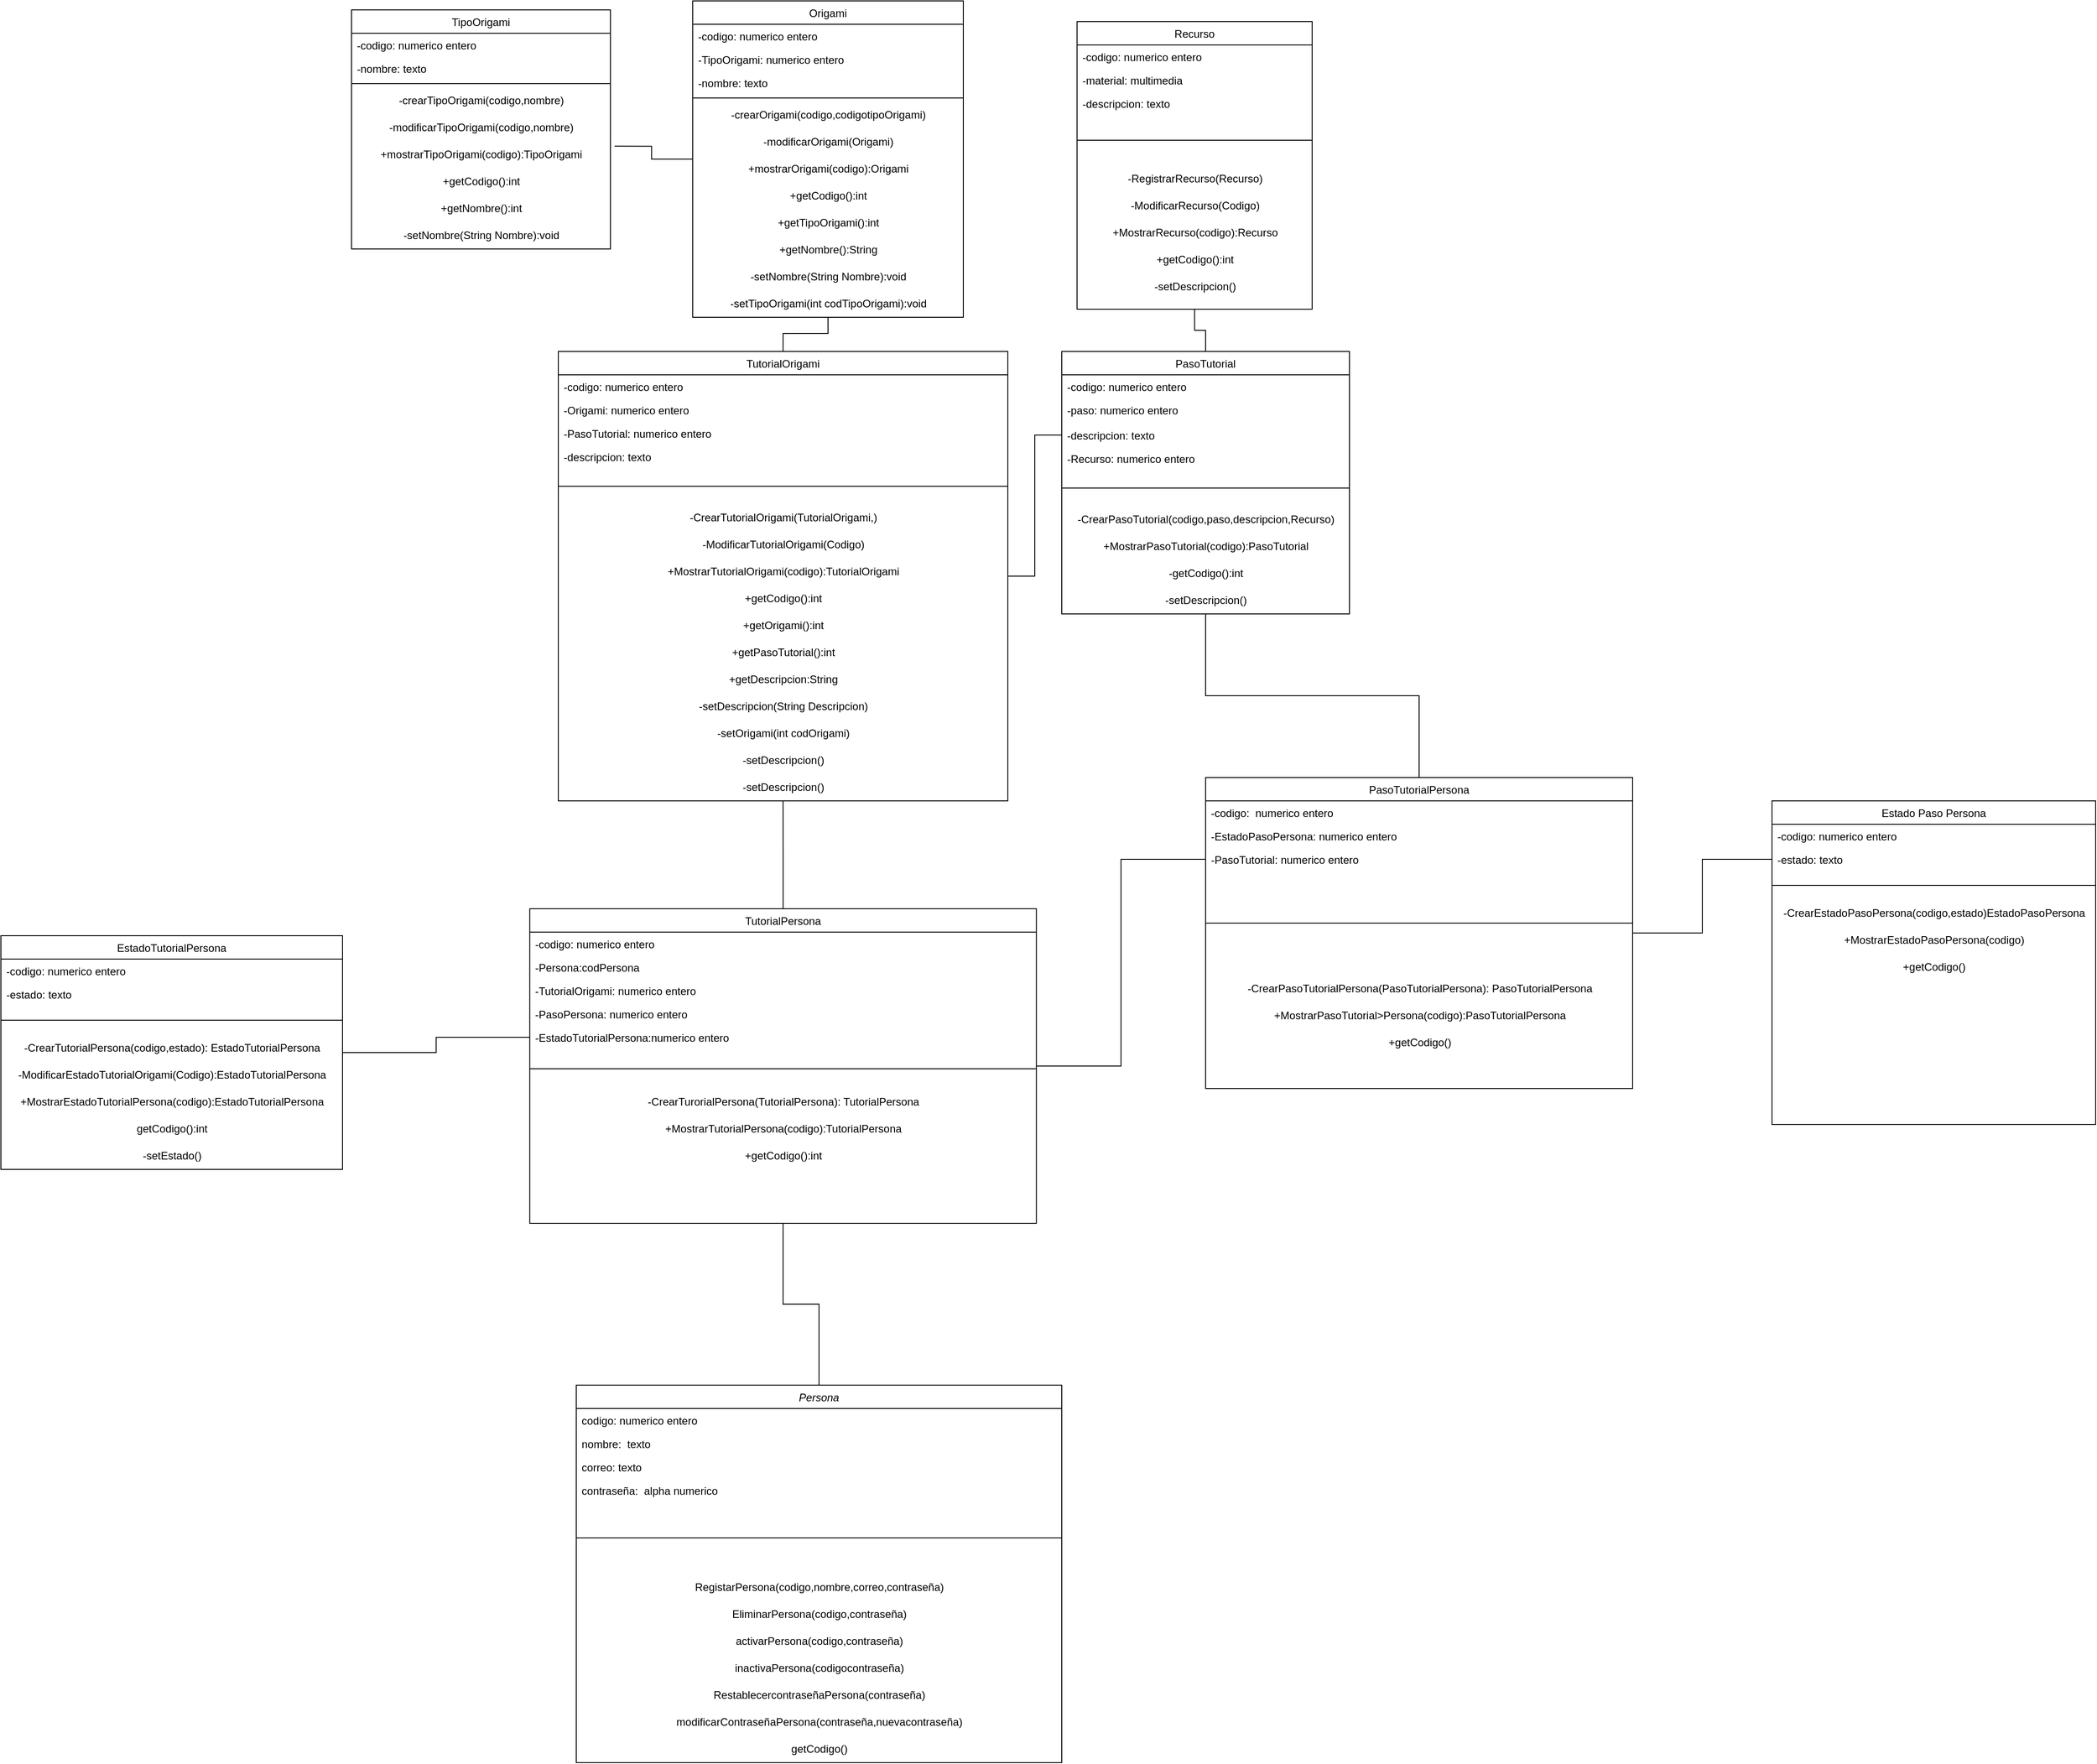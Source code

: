 <mxfile version="20.4.0" type="github">
  <diagram id="C5RBs43oDa-KdzZeNtuy" name="Page-1">
    <mxGraphModel dx="2067" dy="724" grid="1" gridSize="10" guides="1" tooltips="1" connect="1" arrows="1" fold="1" page="1" pageScale="1" pageWidth="827" pageHeight="1169" math="0" shadow="0">
      <root>
        <mxCell id="WIyWlLk6GJQsqaUBKTNV-0" />
        <mxCell id="WIyWlLk6GJQsqaUBKTNV-1" parent="WIyWlLk6GJQsqaUBKTNV-0" />
        <mxCell id="D59ijYObIirlq5wWIzJe-0" style="edgeStyle=orthogonalEdgeStyle;rounded=0;orthogonalLoop=1;jettySize=auto;html=1;entryX=0.5;entryY=1;entryDx=0;entryDy=0;endArrow=none;endFill=0;" parent="WIyWlLk6GJQsqaUBKTNV-1" source="zkfFHV4jXpPFQw0GAbJ--0" target="bdi7g1kAoPdW7_QPwDxV-27" edge="1">
          <mxGeometry relative="1" as="geometry" />
        </mxCell>
        <mxCell id="zkfFHV4jXpPFQw0GAbJ--0" value="Persona" style="swimlane;fontStyle=2;align=center;verticalAlign=top;childLayout=stackLayout;horizontal=1;startSize=26;horizontalStack=0;resizeParent=1;resizeLast=0;collapsible=1;marginBottom=0;rounded=0;shadow=0;strokeWidth=1;" parent="WIyWlLk6GJQsqaUBKTNV-1" vertex="1">
          <mxGeometry x="270" y="1630" width="540" height="420" as="geometry">
            <mxRectangle x="230" y="140" width="160" height="26" as="alternateBounds" />
          </mxGeometry>
        </mxCell>
        <mxCell id="zkfFHV4jXpPFQw0GAbJ--1" value="codigo: numerico entero" style="text;align=left;verticalAlign=top;spacingLeft=4;spacingRight=4;overflow=hidden;rotatable=0;points=[[0,0.5],[1,0.5]];portConstraint=eastwest;" parent="zkfFHV4jXpPFQw0GAbJ--0" vertex="1">
          <mxGeometry y="26" width="540" height="26" as="geometry" />
        </mxCell>
        <mxCell id="zkfFHV4jXpPFQw0GAbJ--2" value="nombre:  texto" style="text;align=left;verticalAlign=top;spacingLeft=4;spacingRight=4;overflow=hidden;rotatable=0;points=[[0,0.5],[1,0.5]];portConstraint=eastwest;rounded=0;shadow=0;html=0;" parent="zkfFHV4jXpPFQw0GAbJ--0" vertex="1">
          <mxGeometry y="52" width="540" height="26" as="geometry" />
        </mxCell>
        <mxCell id="zkfFHV4jXpPFQw0GAbJ--3" value="correo: texto" style="text;align=left;verticalAlign=top;spacingLeft=4;spacingRight=4;overflow=hidden;rotatable=0;points=[[0,0.5],[1,0.5]];portConstraint=eastwest;rounded=0;shadow=0;html=0;" parent="zkfFHV4jXpPFQw0GAbJ--0" vertex="1">
          <mxGeometry y="78" width="540" height="26" as="geometry" />
        </mxCell>
        <mxCell id="bdi7g1kAoPdW7_QPwDxV-0" value="contraseña:  alpha numerico" style="text;align=left;verticalAlign=top;spacingLeft=4;spacingRight=4;overflow=hidden;rotatable=0;points=[[0,0.5],[1,0.5]];portConstraint=eastwest;rounded=0;shadow=0;html=0;" parent="zkfFHV4jXpPFQw0GAbJ--0" vertex="1">
          <mxGeometry y="104" width="540" height="26" as="geometry" />
        </mxCell>
        <mxCell id="zkfFHV4jXpPFQw0GAbJ--4" value="" style="line;html=1;strokeWidth=1;align=left;verticalAlign=middle;spacingTop=-1;spacingLeft=3;spacingRight=3;rotatable=0;labelPosition=right;points=[];portConstraint=eastwest;" parent="zkfFHV4jXpPFQw0GAbJ--0" vertex="1">
          <mxGeometry y="130" width="540" height="80" as="geometry" />
        </mxCell>
        <mxCell id="D59ijYObIirlq5wWIzJe-51" value="RegistarPersona(codigo,nombre,correo,contraseña)" style="text;html=1;align=center;verticalAlign=middle;resizable=0;points=[];autosize=1;strokeColor=none;fillColor=none;" parent="zkfFHV4jXpPFQw0GAbJ--0" vertex="1">
          <mxGeometry y="210" width="540" height="30" as="geometry" />
        </mxCell>
        <mxCell id="D59ijYObIirlq5wWIzJe-80" value="EliminarPersona(codigo,contraseña)" style="text;html=1;align=center;verticalAlign=middle;resizable=0;points=[];autosize=1;strokeColor=none;fillColor=none;" parent="zkfFHV4jXpPFQw0GAbJ--0" vertex="1">
          <mxGeometry y="240" width="540" height="30" as="geometry" />
        </mxCell>
        <mxCell id="D59ijYObIirlq5wWIzJe-77" value="activarPersona(codigo,contraseña)" style="text;html=1;align=center;verticalAlign=middle;resizable=0;points=[];autosize=1;strokeColor=none;fillColor=none;" parent="zkfFHV4jXpPFQw0GAbJ--0" vertex="1">
          <mxGeometry y="270" width="540" height="30" as="geometry" />
        </mxCell>
        <mxCell id="D59ijYObIirlq5wWIzJe-79" value="inactivaPersona(codigocontraseña)" style="text;html=1;align=center;verticalAlign=middle;resizable=0;points=[];autosize=1;strokeColor=none;fillColor=none;" parent="zkfFHV4jXpPFQw0GAbJ--0" vertex="1">
          <mxGeometry y="300" width="540" height="30" as="geometry" />
        </mxCell>
        <mxCell id="D59ijYObIirlq5wWIzJe-81" value="RestablecercontraseñaPersona(contraseña)" style="text;html=1;align=center;verticalAlign=middle;resizable=0;points=[];autosize=1;strokeColor=none;fillColor=none;" parent="zkfFHV4jXpPFQw0GAbJ--0" vertex="1">
          <mxGeometry y="330" width="540" height="30" as="geometry" />
        </mxCell>
        <mxCell id="D59ijYObIirlq5wWIzJe-78" value="modificarContraseñaPersona(contraseña,nuevacontraseña)" style="text;html=1;align=center;verticalAlign=middle;resizable=0;points=[];autosize=1;strokeColor=none;fillColor=none;" parent="zkfFHV4jXpPFQw0GAbJ--0" vertex="1">
          <mxGeometry y="360" width="540" height="30" as="geometry" />
        </mxCell>
        <mxCell id="D59ijYObIirlq5wWIzJe-76" value="getCodigo()" style="text;html=1;align=center;verticalAlign=middle;resizable=0;points=[];autosize=1;strokeColor=none;fillColor=none;" parent="zkfFHV4jXpPFQw0GAbJ--0" vertex="1">
          <mxGeometry y="390" width="540" height="30" as="geometry" />
        </mxCell>
        <mxCell id="D59ijYObIirlq5wWIzJe-10" style="edgeStyle=orthogonalEdgeStyle;rounded=0;orthogonalLoop=1;jettySize=auto;html=1;entryX=1.016;entryY=0.189;entryDx=0;entryDy=0;endArrow=none;endFill=0;entryPerimeter=0;" parent="WIyWlLk6GJQsqaUBKTNV-1" source="zkfFHV4jXpPFQw0GAbJ--17" target="D59ijYObIirlq5wWIzJe-66" edge="1">
          <mxGeometry relative="1" as="geometry" />
        </mxCell>
        <mxCell id="zkfFHV4jXpPFQw0GAbJ--17" value="Origami" style="swimlane;fontStyle=0;align=center;verticalAlign=top;childLayout=stackLayout;horizontal=1;startSize=26;horizontalStack=0;resizeParent=1;resizeLast=0;collapsible=1;marginBottom=0;rounded=0;shadow=0;strokeWidth=1;" parent="WIyWlLk6GJQsqaUBKTNV-1" vertex="1">
          <mxGeometry x="399.5" y="90" width="301" height="352" as="geometry">
            <mxRectangle x="550" y="140" width="160" height="26" as="alternateBounds" />
          </mxGeometry>
        </mxCell>
        <mxCell id="zkfFHV4jXpPFQw0GAbJ--18" value="-codigo: numerico entero" style="text;align=left;verticalAlign=top;spacingLeft=4;spacingRight=4;overflow=hidden;rotatable=0;points=[[0,0.5],[1,0.5]];portConstraint=eastwest;" parent="zkfFHV4jXpPFQw0GAbJ--17" vertex="1">
          <mxGeometry y="26" width="301" height="26" as="geometry" />
        </mxCell>
        <mxCell id="D59ijYObIirlq5wWIzJe-12" value="-TipoOrigami: numerico entero" style="text;align=left;verticalAlign=top;spacingLeft=4;spacingRight=4;overflow=hidden;rotatable=0;points=[[0,0.5],[1,0.5]];portConstraint=eastwest;rounded=0;shadow=0;html=0;" parent="zkfFHV4jXpPFQw0GAbJ--17" vertex="1">
          <mxGeometry y="52" width="301" height="26" as="geometry" />
        </mxCell>
        <mxCell id="zkfFHV4jXpPFQw0GAbJ--19" value="-nombre: texto" style="text;align=left;verticalAlign=top;spacingLeft=4;spacingRight=4;overflow=hidden;rotatable=0;points=[[0,0.5],[1,0.5]];portConstraint=eastwest;rounded=0;shadow=0;html=0;" parent="zkfFHV4jXpPFQw0GAbJ--17" vertex="1">
          <mxGeometry y="78" width="301" height="26" as="geometry" />
        </mxCell>
        <mxCell id="zkfFHV4jXpPFQw0GAbJ--23" value="" style="line;html=1;strokeWidth=1;align=left;verticalAlign=middle;spacingTop=-1;spacingLeft=3;spacingRight=3;rotatable=0;labelPosition=right;points=[];portConstraint=eastwest;" parent="zkfFHV4jXpPFQw0GAbJ--17" vertex="1">
          <mxGeometry y="104" width="301" height="8" as="geometry" />
        </mxCell>
        <mxCell id="D59ijYObIirlq5wWIzJe-43" value="-crearOrigami(codigo,codigotipoOrigami)" style="text;html=1;align=center;verticalAlign=middle;resizable=0;points=[];autosize=1;strokeColor=none;fillColor=none;" parent="zkfFHV4jXpPFQw0GAbJ--17" vertex="1">
          <mxGeometry y="112" width="301" height="30" as="geometry" />
        </mxCell>
        <mxCell id="98TDJcl2JBag1Wm1PR5F-3" value="-modificarOrigami(Origami)" style="text;html=1;align=center;verticalAlign=middle;resizable=0;points=[];autosize=1;strokeColor=none;fillColor=none;" vertex="1" parent="zkfFHV4jXpPFQw0GAbJ--17">
          <mxGeometry y="142" width="301" height="30" as="geometry" />
        </mxCell>
        <mxCell id="D59ijYObIirlq5wWIzJe-64" value="+mostrarOrigami(codigo):Origami" style="text;html=1;align=center;verticalAlign=middle;resizable=0;points=[];autosize=1;strokeColor=none;fillColor=none;" parent="zkfFHV4jXpPFQw0GAbJ--17" vertex="1">
          <mxGeometry y="172" width="301" height="30" as="geometry" />
        </mxCell>
        <mxCell id="D59ijYObIirlq5wWIzJe-31" value="+getCodigo():int" style="text;html=1;align=center;verticalAlign=middle;resizable=0;points=[];autosize=1;strokeColor=none;fillColor=none;" parent="zkfFHV4jXpPFQw0GAbJ--17" vertex="1">
          <mxGeometry y="202" width="301" height="30" as="geometry" />
        </mxCell>
        <mxCell id="98TDJcl2JBag1Wm1PR5F-17" value="+getTipoOrigami():int" style="text;html=1;align=center;verticalAlign=middle;resizable=0;points=[];autosize=1;strokeColor=none;fillColor=none;" vertex="1" parent="zkfFHV4jXpPFQw0GAbJ--17">
          <mxGeometry y="232" width="301" height="30" as="geometry" />
        </mxCell>
        <mxCell id="98TDJcl2JBag1Wm1PR5F-16" value="+getNombre():String" style="text;html=1;align=center;verticalAlign=middle;resizable=0;points=[];autosize=1;strokeColor=none;fillColor=none;" vertex="1" parent="zkfFHV4jXpPFQw0GAbJ--17">
          <mxGeometry y="262" width="301" height="30" as="geometry" />
        </mxCell>
        <mxCell id="98TDJcl2JBag1Wm1PR5F-25" value="-setNombre(String Nombre):void" style="text;html=1;align=center;verticalAlign=middle;resizable=0;points=[];autosize=1;strokeColor=none;fillColor=none;" vertex="1" parent="zkfFHV4jXpPFQw0GAbJ--17">
          <mxGeometry y="292" width="301" height="30" as="geometry" />
        </mxCell>
        <mxCell id="98TDJcl2JBag1Wm1PR5F-18" value="-setTipoOrigami(int codTipoOrigami):void" style="text;html=1;align=center;verticalAlign=middle;resizable=0;points=[];autosize=1;strokeColor=none;fillColor=none;" vertex="1" parent="zkfFHV4jXpPFQw0GAbJ--17">
          <mxGeometry y="322" width="301" height="30" as="geometry" />
        </mxCell>
        <mxCell id="bdi7g1kAoPdW7_QPwDxV-7" value="TipoOrigami" style="swimlane;fontStyle=0;align=center;verticalAlign=top;childLayout=stackLayout;horizontal=1;startSize=26;horizontalStack=0;resizeParent=1;resizeLast=0;collapsible=1;marginBottom=0;rounded=0;shadow=0;strokeWidth=1;" parent="WIyWlLk6GJQsqaUBKTNV-1" vertex="1">
          <mxGeometry x="20" y="100" width="288" height="266" as="geometry">
            <mxRectangle x="550" y="140" width="160" height="26" as="alternateBounds" />
          </mxGeometry>
        </mxCell>
        <mxCell id="bdi7g1kAoPdW7_QPwDxV-8" value="-codigo: numerico entero" style="text;align=left;verticalAlign=top;spacingLeft=4;spacingRight=4;overflow=hidden;rotatable=0;points=[[0,0.5],[1,0.5]];portConstraint=eastwest;" parent="bdi7g1kAoPdW7_QPwDxV-7" vertex="1">
          <mxGeometry y="26" width="288" height="26" as="geometry" />
        </mxCell>
        <mxCell id="bdi7g1kAoPdW7_QPwDxV-9" value="-nombre: texto" style="text;align=left;verticalAlign=top;spacingLeft=4;spacingRight=4;overflow=hidden;rotatable=0;points=[[0,0.5],[1,0.5]];portConstraint=eastwest;rounded=0;shadow=0;html=0;" parent="bdi7g1kAoPdW7_QPwDxV-7" vertex="1">
          <mxGeometry y="52" width="288" height="26" as="geometry" />
        </mxCell>
        <mxCell id="bdi7g1kAoPdW7_QPwDxV-11" value="" style="line;html=1;strokeWidth=1;align=left;verticalAlign=middle;spacingTop=-1;spacingLeft=3;spacingRight=3;rotatable=0;labelPosition=right;points=[];portConstraint=eastwest;" parent="bdi7g1kAoPdW7_QPwDxV-7" vertex="1">
          <mxGeometry y="78" width="288" height="8" as="geometry" />
        </mxCell>
        <mxCell id="D59ijYObIirlq5wWIzJe-42" value="-crearTipoOrigami(codigo,nombre)" style="text;html=1;align=center;verticalAlign=middle;resizable=0;points=[];autosize=1;strokeColor=none;fillColor=none;" parent="bdi7g1kAoPdW7_QPwDxV-7" vertex="1">
          <mxGeometry y="86" width="288" height="30" as="geometry" />
        </mxCell>
        <mxCell id="98TDJcl2JBag1Wm1PR5F-2" value="-modificarTipoOrigami(codigo,nombre)" style="text;html=1;align=center;verticalAlign=middle;resizable=0;points=[];autosize=1;strokeColor=none;fillColor=none;" vertex="1" parent="bdi7g1kAoPdW7_QPwDxV-7">
          <mxGeometry y="116" width="288" height="30" as="geometry" />
        </mxCell>
        <mxCell id="D59ijYObIirlq5wWIzJe-66" value="+mostrarTipoOrigami(codigo):TipoOrigami" style="text;html=1;align=center;verticalAlign=middle;resizable=0;points=[];autosize=1;strokeColor=none;fillColor=none;" parent="bdi7g1kAoPdW7_QPwDxV-7" vertex="1">
          <mxGeometry y="146" width="288" height="30" as="geometry" />
        </mxCell>
        <mxCell id="D59ijYObIirlq5wWIzJe-38" value="+getCodigo():int" style="text;html=1;align=center;verticalAlign=middle;resizable=0;points=[];autosize=1;strokeColor=none;fillColor=none;" parent="bdi7g1kAoPdW7_QPwDxV-7" vertex="1">
          <mxGeometry y="176" width="288" height="30" as="geometry" />
        </mxCell>
        <mxCell id="98TDJcl2JBag1Wm1PR5F-15" value="+getNombre():int" style="text;html=1;align=center;verticalAlign=middle;resizable=0;points=[];autosize=1;strokeColor=none;fillColor=none;" vertex="1" parent="bdi7g1kAoPdW7_QPwDxV-7">
          <mxGeometry y="206" width="288" height="30" as="geometry" />
        </mxCell>
        <mxCell id="98TDJcl2JBag1Wm1PR5F-1" value="-setNombre(String Nombre):void" style="text;html=1;align=center;verticalAlign=middle;resizable=0;points=[];autosize=1;strokeColor=none;fillColor=none;" vertex="1" parent="bdi7g1kAoPdW7_QPwDxV-7">
          <mxGeometry y="236" width="288" height="30" as="geometry" />
        </mxCell>
        <mxCell id="D59ijYObIirlq5wWIzJe-8" style="edgeStyle=orthogonalEdgeStyle;rounded=0;orthogonalLoop=1;jettySize=auto;html=1;endArrow=none;endFill=0;exitX=0;exitY=0.5;exitDx=0;exitDy=0;entryX=1;entryY=0.5;entryDx=0;entryDy=0;" parent="WIyWlLk6GJQsqaUBKTNV-1" source="bdi7g1kAoPdW7_QPwDxV-33" target="bdi7g1kAoPdW7_QPwDxV-47" edge="1">
          <mxGeometry relative="1" as="geometry">
            <mxPoint x="230.0" y="1010" as="targetPoint" />
          </mxGeometry>
        </mxCell>
        <mxCell id="D59ijYObIirlq5wWIzJe-9" style="edgeStyle=orthogonalEdgeStyle;rounded=0;orthogonalLoop=1;jettySize=auto;html=1;entryX=0;entryY=0.5;entryDx=0;entryDy=0;endArrow=none;endFill=0;" parent="WIyWlLk6GJQsqaUBKTNV-1" source="bdi7g1kAoPdW7_QPwDxV-12" target="bdi7g1kAoPdW7_QPwDxV-55" edge="1">
          <mxGeometry relative="1" as="geometry" />
        </mxCell>
        <mxCell id="D59ijYObIirlq5wWIzJe-11" style="edgeStyle=orthogonalEdgeStyle;rounded=0;orthogonalLoop=1;jettySize=auto;html=1;entryX=0.5;entryY=1;entryDx=0;entryDy=0;endArrow=none;endFill=0;" parent="WIyWlLk6GJQsqaUBKTNV-1" source="bdi7g1kAoPdW7_QPwDxV-12" target="bdi7g1kAoPdW7_QPwDxV-21" edge="1">
          <mxGeometry relative="1" as="geometry" />
        </mxCell>
        <mxCell id="bdi7g1kAoPdW7_QPwDxV-12" value="PasoTutorialPersona" style="swimlane;fontStyle=0;align=center;verticalAlign=top;childLayout=stackLayout;horizontal=1;startSize=26;horizontalStack=0;resizeParent=1;resizeLast=0;collapsible=1;marginBottom=0;rounded=0;shadow=0;strokeWidth=1;" parent="WIyWlLk6GJQsqaUBKTNV-1" vertex="1">
          <mxGeometry x="970" y="954" width="475" height="346" as="geometry">
            <mxRectangle x="550" y="140" width="160" height="26" as="alternateBounds" />
          </mxGeometry>
        </mxCell>
        <mxCell id="bdi7g1kAoPdW7_QPwDxV-13" value="-codigo:  numerico entero" style="text;align=left;verticalAlign=top;spacingLeft=4;spacingRight=4;overflow=hidden;rotatable=0;points=[[0,0.5],[1,0.5]];portConstraint=eastwest;" parent="bdi7g1kAoPdW7_QPwDxV-12" vertex="1">
          <mxGeometry y="26" width="475" height="26" as="geometry" />
        </mxCell>
        <mxCell id="D59ijYObIirlq5wWIzJe-13" value="-EstadoPasoPersona: numerico entero" style="text;align=left;verticalAlign=top;spacingLeft=4;spacingRight=4;overflow=hidden;rotatable=0;points=[[0,0.5],[1,0.5]];portConstraint=eastwest;rounded=0;shadow=0;html=0;" parent="bdi7g1kAoPdW7_QPwDxV-12" vertex="1">
          <mxGeometry y="52" width="475" height="26" as="geometry" />
        </mxCell>
        <mxCell id="bdi7g1kAoPdW7_QPwDxV-14" value="-PasoTutorial: numerico entero" style="text;align=left;verticalAlign=top;spacingLeft=4;spacingRight=4;overflow=hidden;rotatable=0;points=[[0,0.5],[1,0.5]];portConstraint=eastwest;rounded=0;shadow=0;html=0;" parent="bdi7g1kAoPdW7_QPwDxV-12" vertex="1">
          <mxGeometry y="78" width="475" height="26" as="geometry" />
        </mxCell>
        <mxCell id="bdi7g1kAoPdW7_QPwDxV-15" value="" style="line;html=1;strokeWidth=1;align=left;verticalAlign=middle;spacingTop=-1;spacingLeft=3;spacingRight=3;rotatable=0;labelPosition=right;points=[];portConstraint=eastwest;" parent="bdi7g1kAoPdW7_QPwDxV-12" vertex="1">
          <mxGeometry y="104" width="475" height="116" as="geometry" />
        </mxCell>
        <mxCell id="D59ijYObIirlq5wWIzJe-46" value="-CrearPasoTutorialPersona(PasoTutorialPersona): PasoTutorialPersona" style="text;html=1;align=center;verticalAlign=middle;resizable=0;points=[];autosize=1;strokeColor=none;fillColor=none;" parent="bdi7g1kAoPdW7_QPwDxV-12" vertex="1">
          <mxGeometry y="220" width="475" height="30" as="geometry" />
        </mxCell>
        <mxCell id="D59ijYObIirlq5wWIzJe-74" value="+MostrarPasoTutorial&amp;gt;Persona(codigo):PasoTutorialPersona" style="text;html=1;align=center;verticalAlign=middle;resizable=0;points=[];autosize=1;strokeColor=none;fillColor=none;" parent="bdi7g1kAoPdW7_QPwDxV-12" vertex="1">
          <mxGeometry y="250" width="475" height="30" as="geometry" />
        </mxCell>
        <mxCell id="D59ijYObIirlq5wWIzJe-35" value="+getCodigo()" style="text;html=1;align=center;verticalAlign=middle;resizable=0;points=[];autosize=1;strokeColor=none;fillColor=none;" parent="bdi7g1kAoPdW7_QPwDxV-12" vertex="1">
          <mxGeometry y="280" width="475" height="30" as="geometry" />
        </mxCell>
        <mxCell id="bdi7g1kAoPdW7_QPwDxV-16" value="Recurso" style="swimlane;fontStyle=0;align=center;verticalAlign=top;childLayout=stackLayout;horizontal=1;startSize=26;horizontalStack=0;resizeParent=1;resizeLast=0;collapsible=1;marginBottom=0;rounded=0;shadow=0;strokeWidth=1;" parent="WIyWlLk6GJQsqaUBKTNV-1" vertex="1">
          <mxGeometry x="827" y="113" width="261.5" height="320" as="geometry">
            <mxRectangle x="550" y="140" width="160" height="26" as="alternateBounds" />
          </mxGeometry>
        </mxCell>
        <mxCell id="bdi7g1kAoPdW7_QPwDxV-17" value="-codigo: numerico entero" style="text;align=left;verticalAlign=top;spacingLeft=4;spacingRight=4;overflow=hidden;rotatable=0;points=[[0,0.5],[1,0.5]];portConstraint=eastwest;" parent="bdi7g1kAoPdW7_QPwDxV-16" vertex="1">
          <mxGeometry y="26" width="261.5" height="26" as="geometry" />
        </mxCell>
        <mxCell id="bdi7g1kAoPdW7_QPwDxV-18" value="-material: multimedia" style="text;align=left;verticalAlign=top;spacingLeft=4;spacingRight=4;overflow=hidden;rotatable=0;points=[[0,0.5],[1,0.5]];portConstraint=eastwest;rounded=0;shadow=0;html=0;" parent="bdi7g1kAoPdW7_QPwDxV-16" vertex="1">
          <mxGeometry y="52" width="261.5" height="26" as="geometry" />
        </mxCell>
        <mxCell id="bdi7g1kAoPdW7_QPwDxV-20" value="-descripcion: texto" style="text;align=left;verticalAlign=top;spacingLeft=4;spacingRight=4;overflow=hidden;rotatable=0;points=[[0,0.5],[1,0.5]];portConstraint=eastwest;rounded=0;shadow=0;html=0;" parent="bdi7g1kAoPdW7_QPwDxV-16" vertex="1">
          <mxGeometry y="78" width="261.5" height="26" as="geometry" />
        </mxCell>
        <mxCell id="bdi7g1kAoPdW7_QPwDxV-19" value="" style="line;html=1;strokeWidth=1;align=left;verticalAlign=middle;spacingTop=-1;spacingLeft=3;spacingRight=3;rotatable=0;labelPosition=right;points=[];portConstraint=eastwest;" parent="bdi7g1kAoPdW7_QPwDxV-16" vertex="1">
          <mxGeometry y="104" width="261.5" height="56" as="geometry" />
        </mxCell>
        <mxCell id="D59ijYObIirlq5wWIzJe-44" value="-RegistrarRecurso(Recurso)" style="text;html=1;align=center;verticalAlign=middle;resizable=0;points=[];autosize=1;strokeColor=none;fillColor=none;" parent="bdi7g1kAoPdW7_QPwDxV-16" vertex="1">
          <mxGeometry y="160" width="261.5" height="30" as="geometry" />
        </mxCell>
        <mxCell id="98TDJcl2JBag1Wm1PR5F-10" value="-ModificarRecurso(Codigo)" style="text;html=1;align=center;verticalAlign=middle;resizable=0;points=[];autosize=1;strokeColor=none;fillColor=none;" vertex="1" parent="bdi7g1kAoPdW7_QPwDxV-16">
          <mxGeometry y="190" width="261.5" height="30" as="geometry" />
        </mxCell>
        <mxCell id="D59ijYObIirlq5wWIzJe-68" value="+MostrarRecurso(codigo):Recurso" style="text;html=1;align=center;verticalAlign=middle;resizable=0;points=[];autosize=1;strokeColor=none;fillColor=none;" parent="bdi7g1kAoPdW7_QPwDxV-16" vertex="1">
          <mxGeometry y="220" width="261.5" height="30" as="geometry" />
        </mxCell>
        <mxCell id="D59ijYObIirlq5wWIzJe-32" value="+getCodigo():int" style="text;html=1;align=center;verticalAlign=middle;resizable=0;points=[];autosize=1;strokeColor=none;fillColor=none;" parent="bdi7g1kAoPdW7_QPwDxV-16" vertex="1">
          <mxGeometry y="250" width="261.5" height="30" as="geometry" />
        </mxCell>
        <mxCell id="98TDJcl2JBag1Wm1PR5F-11" value="-setDescripcion()" style="text;html=1;align=center;verticalAlign=middle;resizable=0;points=[];autosize=1;strokeColor=none;fillColor=none;" vertex="1" parent="bdi7g1kAoPdW7_QPwDxV-16">
          <mxGeometry y="280" width="261.5" height="30" as="geometry" />
        </mxCell>
        <mxCell id="D59ijYObIirlq5wWIzJe-69" value="" style="edgeStyle=orthogonalEdgeStyle;rounded=0;orthogonalLoop=1;jettySize=auto;html=1;endArrow=none;endFill=0;entryX=0.5;entryY=1;entryDx=0;entryDy=0;" parent="WIyWlLk6GJQsqaUBKTNV-1" source="bdi7g1kAoPdW7_QPwDxV-21" target="bdi7g1kAoPdW7_QPwDxV-16" edge="1">
          <mxGeometry relative="1" as="geometry">
            <mxPoint x="970" y="400" as="targetPoint" />
          </mxGeometry>
        </mxCell>
        <mxCell id="bdi7g1kAoPdW7_QPwDxV-21" value="PasoTutorial" style="swimlane;fontStyle=0;align=center;verticalAlign=top;childLayout=stackLayout;horizontal=1;startSize=26;horizontalStack=0;resizeParent=1;resizeLast=0;collapsible=1;marginBottom=0;rounded=0;shadow=0;strokeWidth=1;" parent="WIyWlLk6GJQsqaUBKTNV-1" vertex="1">
          <mxGeometry x="810" y="480" width="320" height="292" as="geometry">
            <mxRectangle x="550" y="140" width="160" height="26" as="alternateBounds" />
          </mxGeometry>
        </mxCell>
        <mxCell id="bdi7g1kAoPdW7_QPwDxV-22" value="-codigo: numerico entero" style="text;align=left;verticalAlign=top;spacingLeft=4;spacingRight=4;overflow=hidden;rotatable=0;points=[[0,0.5],[1,0.5]];portConstraint=eastwest;" parent="bdi7g1kAoPdW7_QPwDxV-21" vertex="1">
          <mxGeometry y="26" width="320" height="26" as="geometry" />
        </mxCell>
        <mxCell id="bdi7g1kAoPdW7_QPwDxV-23" value="-paso: numerico entero" style="text;align=left;verticalAlign=top;spacingLeft=4;spacingRight=4;overflow=hidden;rotatable=0;points=[[0,0.5],[1,0.5]];portConstraint=eastwest;rounded=0;shadow=0;html=0;" parent="bdi7g1kAoPdW7_QPwDxV-21" vertex="1">
          <mxGeometry y="52" width="320" height="28" as="geometry" />
        </mxCell>
        <mxCell id="bdi7g1kAoPdW7_QPwDxV-24" value="-descripcion: texto" style="text;align=left;verticalAlign=top;spacingLeft=4;spacingRight=4;overflow=hidden;rotatable=0;points=[[0,0.5],[1,0.5]];portConstraint=eastwest;rounded=0;shadow=0;html=0;" parent="bdi7g1kAoPdW7_QPwDxV-21" vertex="1">
          <mxGeometry y="80" width="320" height="26" as="geometry" />
        </mxCell>
        <mxCell id="bdi7g1kAoPdW7_QPwDxV-26" value="-Recurso: numerico entero" style="text;align=left;verticalAlign=top;spacingLeft=4;spacingRight=4;overflow=hidden;rotatable=0;points=[[0,0.5],[1,0.5]];portConstraint=eastwest;rounded=0;shadow=0;html=0;" parent="bdi7g1kAoPdW7_QPwDxV-21" vertex="1">
          <mxGeometry y="106" width="320" height="26" as="geometry" />
        </mxCell>
        <mxCell id="bdi7g1kAoPdW7_QPwDxV-25" value="" style="line;html=1;strokeWidth=1;align=left;verticalAlign=middle;spacingTop=-1;spacingLeft=3;spacingRight=3;rotatable=0;labelPosition=right;points=[];portConstraint=eastwest;" parent="bdi7g1kAoPdW7_QPwDxV-21" vertex="1">
          <mxGeometry y="132" width="320" height="40" as="geometry" />
        </mxCell>
        <mxCell id="D59ijYObIirlq5wWIzJe-50" value="-CrearPasoTutorial(codigo,paso,descripcion,Recurso)" style="text;html=1;align=center;verticalAlign=middle;resizable=0;points=[];autosize=1;strokeColor=none;fillColor=none;" parent="bdi7g1kAoPdW7_QPwDxV-21" vertex="1">
          <mxGeometry y="172" width="320" height="30" as="geometry" />
        </mxCell>
        <mxCell id="D59ijYObIirlq5wWIzJe-70" value="+MostrarPasoTutorial(codigo):PasoTutorial" style="text;html=1;align=center;verticalAlign=middle;resizable=0;points=[];autosize=1;strokeColor=none;fillColor=none;" parent="bdi7g1kAoPdW7_QPwDxV-21" vertex="1">
          <mxGeometry y="202" width="320" height="30" as="geometry" />
        </mxCell>
        <mxCell id="D59ijYObIirlq5wWIzJe-27" value="-getCodigo():int" style="text;html=1;align=center;verticalAlign=middle;resizable=0;points=[];autosize=1;strokeColor=none;fillColor=none;" parent="bdi7g1kAoPdW7_QPwDxV-21" vertex="1">
          <mxGeometry y="232" width="320" height="30" as="geometry" />
        </mxCell>
        <mxCell id="98TDJcl2JBag1Wm1PR5F-9" value="-setDescripcion()" style="text;html=1;align=center;verticalAlign=middle;resizable=0;points=[];autosize=1;strokeColor=none;fillColor=none;" vertex="1" parent="bdi7g1kAoPdW7_QPwDxV-21">
          <mxGeometry y="262" width="320" height="30" as="geometry" />
        </mxCell>
        <mxCell id="D59ijYObIirlq5wWIzJe-2" style="edgeStyle=orthogonalEdgeStyle;rounded=0;orthogonalLoop=1;jettySize=auto;html=1;endArrow=none;endFill=0;entryX=0.5;entryY=1;entryDx=0;entryDy=0;" parent="WIyWlLk6GJQsqaUBKTNV-1" source="bdi7g1kAoPdW7_QPwDxV-27" target="bdi7g1kAoPdW7_QPwDxV-41" edge="1">
          <mxGeometry relative="1" as="geometry">
            <mxPoint x="450" y="860" as="targetPoint" />
          </mxGeometry>
        </mxCell>
        <mxCell id="D59ijYObIirlq5wWIzJe-7" style="edgeStyle=orthogonalEdgeStyle;rounded=0;orthogonalLoop=1;jettySize=auto;html=1;entryX=0;entryY=0.5;entryDx=0;entryDy=0;endArrow=none;endFill=0;exitX=1;exitY=0.5;exitDx=0;exitDy=0;" parent="WIyWlLk6GJQsqaUBKTNV-1" source="bdi7g1kAoPdW7_QPwDxV-27" target="bdi7g1kAoPdW7_QPwDxV-14" edge="1">
          <mxGeometry relative="1" as="geometry" />
        </mxCell>
        <mxCell id="bdi7g1kAoPdW7_QPwDxV-27" value="TutorialPersona" style="swimlane;fontStyle=0;align=center;verticalAlign=top;childLayout=stackLayout;horizontal=1;startSize=26;horizontalStack=0;resizeParent=1;resizeLast=0;collapsible=1;marginBottom=0;rounded=0;shadow=0;strokeWidth=1;" parent="WIyWlLk6GJQsqaUBKTNV-1" vertex="1">
          <mxGeometry x="218.25" y="1100" width="563.5" height="350" as="geometry">
            <mxRectangle x="470" y="742" width="160" height="26" as="alternateBounds" />
          </mxGeometry>
        </mxCell>
        <mxCell id="bdi7g1kAoPdW7_QPwDxV-28" value="-codigo: numerico entero" style="text;align=left;verticalAlign=top;spacingLeft=4;spacingRight=4;overflow=hidden;rotatable=0;points=[[0,0.5],[1,0.5]];portConstraint=eastwest;" parent="bdi7g1kAoPdW7_QPwDxV-27" vertex="1">
          <mxGeometry y="26" width="563.5" height="26" as="geometry" />
        </mxCell>
        <mxCell id="bdi7g1kAoPdW7_QPwDxV-29" value="-Persona:codPersona" style="text;align=left;verticalAlign=top;spacingLeft=4;spacingRight=4;overflow=hidden;rotatable=0;points=[[0,0.5],[1,0.5]];portConstraint=eastwest;rounded=0;shadow=0;html=0;" parent="bdi7g1kAoPdW7_QPwDxV-27" vertex="1">
          <mxGeometry y="52" width="563.5" height="26" as="geometry" />
        </mxCell>
        <mxCell id="bdi7g1kAoPdW7_QPwDxV-30" value="-TutorialOrigami: numerico entero" style="text;align=left;verticalAlign=top;spacingLeft=4;spacingRight=4;overflow=hidden;rotatable=0;points=[[0,0.5],[1,0.5]];portConstraint=eastwest;rounded=0;shadow=0;html=0;" parent="bdi7g1kAoPdW7_QPwDxV-27" vertex="1">
          <mxGeometry y="78" width="563.5" height="26" as="geometry" />
        </mxCell>
        <mxCell id="bdi7g1kAoPdW7_QPwDxV-31" value="-PasoPersona: numerico entero" style="text;align=left;verticalAlign=top;spacingLeft=4;spacingRight=4;overflow=hidden;rotatable=0;points=[[0,0.5],[1,0.5]];portConstraint=eastwest;rounded=0;shadow=0;html=0;" parent="bdi7g1kAoPdW7_QPwDxV-27" vertex="1">
          <mxGeometry y="104" width="563.5" height="26" as="geometry" />
        </mxCell>
        <mxCell id="bdi7g1kAoPdW7_QPwDxV-33" value="-EstadoTutorialPersona:numerico entero" style="text;align=left;verticalAlign=top;spacingLeft=4;spacingRight=4;overflow=hidden;rotatable=0;points=[[0,0.5],[1,0.5]];portConstraint=eastwest;rounded=0;shadow=0;html=0;" parent="bdi7g1kAoPdW7_QPwDxV-27" vertex="1">
          <mxGeometry y="130" width="563.5" height="26" as="geometry" />
        </mxCell>
        <mxCell id="bdi7g1kAoPdW7_QPwDxV-32" value="" style="line;html=1;strokeWidth=1;align=left;verticalAlign=middle;spacingTop=-1;spacingLeft=3;spacingRight=3;rotatable=0;labelPosition=right;points=[];portConstraint=eastwest;" parent="bdi7g1kAoPdW7_QPwDxV-27" vertex="1">
          <mxGeometry y="156" width="563.5" height="44" as="geometry" />
        </mxCell>
        <mxCell id="D59ijYObIirlq5wWIzJe-19" value="-CrearTurorialPersona(TutorialPersona): TutorialPersona" style="text;html=1;align=center;verticalAlign=middle;resizable=0;points=[];autosize=1;strokeColor=none;fillColor=none;" parent="bdi7g1kAoPdW7_QPwDxV-27" vertex="1">
          <mxGeometry y="200" width="563.5" height="30" as="geometry" />
        </mxCell>
        <mxCell id="D59ijYObIirlq5wWIzJe-73" value="+MostrarTutorialPersona(codigo):TutorialPersona" style="text;html=1;align=center;verticalAlign=middle;resizable=0;points=[];autosize=1;strokeColor=none;fillColor=none;" parent="bdi7g1kAoPdW7_QPwDxV-27" vertex="1">
          <mxGeometry y="230" width="563.5" height="30" as="geometry" />
        </mxCell>
        <mxCell id="D59ijYObIirlq5wWIzJe-30" value="+getCodigo():int" style="text;html=1;align=center;verticalAlign=middle;resizable=0;points=[];autosize=1;strokeColor=none;fillColor=none;" parent="bdi7g1kAoPdW7_QPwDxV-27" vertex="1">
          <mxGeometry y="260" width="563.5" height="30" as="geometry" />
        </mxCell>
        <mxCell id="D59ijYObIirlq5wWIzJe-3" style="edgeStyle=orthogonalEdgeStyle;rounded=0;orthogonalLoop=1;jettySize=auto;html=1;entryX=0.5;entryY=1;entryDx=0;entryDy=0;endArrow=none;endFill=0;" parent="WIyWlLk6GJQsqaUBKTNV-1" source="bdi7g1kAoPdW7_QPwDxV-41" target="zkfFHV4jXpPFQw0GAbJ--17" edge="1">
          <mxGeometry relative="1" as="geometry" />
        </mxCell>
        <mxCell id="D59ijYObIirlq5wWIzJe-5" style="edgeStyle=orthogonalEdgeStyle;rounded=0;orthogonalLoop=1;jettySize=auto;html=1;entryX=0;entryY=0.5;entryDx=0;entryDy=0;endArrow=none;endFill=0;" parent="WIyWlLk6GJQsqaUBKTNV-1" source="bdi7g1kAoPdW7_QPwDxV-41" target="bdi7g1kAoPdW7_QPwDxV-24" edge="1">
          <mxGeometry relative="1" as="geometry" />
        </mxCell>
        <mxCell id="bdi7g1kAoPdW7_QPwDxV-41" value="TutorialOrigami" style="swimlane;fontStyle=0;align=center;verticalAlign=top;childLayout=stackLayout;horizontal=1;startSize=26;horizontalStack=0;resizeParent=1;resizeLast=0;collapsible=1;marginBottom=0;rounded=0;shadow=0;strokeWidth=1;" parent="WIyWlLk6GJQsqaUBKTNV-1" vertex="1">
          <mxGeometry x="250" y="480" width="500" height="500" as="geometry">
            <mxRectangle x="550" y="140" width="160" height="26" as="alternateBounds" />
          </mxGeometry>
        </mxCell>
        <mxCell id="bdi7g1kAoPdW7_QPwDxV-42" value="-codigo: numerico entero" style="text;align=left;verticalAlign=top;spacingLeft=4;spacingRight=4;overflow=hidden;rotatable=0;points=[[0,0.5],[1,0.5]];portConstraint=eastwest;" parent="bdi7g1kAoPdW7_QPwDxV-41" vertex="1">
          <mxGeometry y="26" width="500" height="26" as="geometry" />
        </mxCell>
        <mxCell id="bdi7g1kAoPdW7_QPwDxV-43" value="-Origami: numerico entero" style="text;align=left;verticalAlign=top;spacingLeft=4;spacingRight=4;overflow=hidden;rotatable=0;points=[[0,0.5],[1,0.5]];portConstraint=eastwest;rounded=0;shadow=0;html=0;" parent="bdi7g1kAoPdW7_QPwDxV-41" vertex="1">
          <mxGeometry y="52" width="500" height="26" as="geometry" />
        </mxCell>
        <mxCell id="bdi7g1kAoPdW7_QPwDxV-44" value="-PasoTutorial: numerico entero" style="text;align=left;verticalAlign=top;spacingLeft=4;spacingRight=4;overflow=hidden;rotatable=0;points=[[0,0.5],[1,0.5]];portConstraint=eastwest;rounded=0;shadow=0;html=0;" parent="bdi7g1kAoPdW7_QPwDxV-41" vertex="1">
          <mxGeometry y="78" width="500" height="26" as="geometry" />
        </mxCell>
        <mxCell id="bdi7g1kAoPdW7_QPwDxV-45" value="-descripcion: texto" style="text;align=left;verticalAlign=top;spacingLeft=4;spacingRight=4;overflow=hidden;rotatable=0;points=[[0,0.5],[1,0.5]];portConstraint=eastwest;rounded=0;shadow=0;html=0;" parent="bdi7g1kAoPdW7_QPwDxV-41" vertex="1">
          <mxGeometry y="104" width="500" height="26" as="geometry" />
        </mxCell>
        <mxCell id="bdi7g1kAoPdW7_QPwDxV-46" value="" style="line;html=1;strokeWidth=1;align=left;verticalAlign=middle;spacingTop=-1;spacingLeft=3;spacingRight=3;rotatable=0;labelPosition=right;points=[];portConstraint=eastwest;" parent="bdi7g1kAoPdW7_QPwDxV-41" vertex="1">
          <mxGeometry y="130" width="500" height="40" as="geometry" />
        </mxCell>
        <mxCell id="D59ijYObIirlq5wWIzJe-45" value="-CrearTutorialOrigami(TutorialOrigami,)" style="text;html=1;align=center;verticalAlign=middle;resizable=0;points=[];autosize=1;strokeColor=none;fillColor=none;" parent="bdi7g1kAoPdW7_QPwDxV-41" vertex="1">
          <mxGeometry y="170" width="500" height="30" as="geometry" />
        </mxCell>
        <mxCell id="98TDJcl2JBag1Wm1PR5F-5" value="-ModificarTutorialOrigami(Codigo)" style="text;html=1;align=center;verticalAlign=middle;resizable=0;points=[];autosize=1;strokeColor=none;fillColor=none;" vertex="1" parent="bdi7g1kAoPdW7_QPwDxV-41">
          <mxGeometry y="200" width="500" height="30" as="geometry" />
        </mxCell>
        <mxCell id="D59ijYObIirlq5wWIzJe-67" value="+MostrarTutorialOrigami(codigo):TutorialOrigami" style="text;html=1;align=center;verticalAlign=middle;resizable=0;points=[];autosize=1;strokeColor=none;fillColor=none;" parent="bdi7g1kAoPdW7_QPwDxV-41" vertex="1">
          <mxGeometry y="230" width="500" height="30" as="geometry" />
        </mxCell>
        <mxCell id="D59ijYObIirlq5wWIzJe-29" value="+getCodigo():int" style="text;html=1;align=center;verticalAlign=middle;resizable=0;points=[];autosize=1;strokeColor=none;fillColor=none;" parent="bdi7g1kAoPdW7_QPwDxV-41" vertex="1">
          <mxGeometry y="260" width="500" height="30" as="geometry" />
        </mxCell>
        <mxCell id="98TDJcl2JBag1Wm1PR5F-19" value="+getOrigami():int" style="text;html=1;align=center;verticalAlign=middle;resizable=0;points=[];autosize=1;strokeColor=none;fillColor=none;" vertex="1" parent="bdi7g1kAoPdW7_QPwDxV-41">
          <mxGeometry y="290" width="500" height="30" as="geometry" />
        </mxCell>
        <mxCell id="98TDJcl2JBag1Wm1PR5F-20" value="+getPasoTutorial():int" style="text;html=1;align=center;verticalAlign=middle;resizable=0;points=[];autosize=1;strokeColor=none;fillColor=none;" vertex="1" parent="bdi7g1kAoPdW7_QPwDxV-41">
          <mxGeometry y="320" width="500" height="30" as="geometry" />
        </mxCell>
        <mxCell id="98TDJcl2JBag1Wm1PR5F-21" value="+getDescripcion:String" style="text;html=1;align=center;verticalAlign=middle;resizable=0;points=[];autosize=1;strokeColor=none;fillColor=none;" vertex="1" parent="bdi7g1kAoPdW7_QPwDxV-41">
          <mxGeometry y="350" width="500" height="30" as="geometry" />
        </mxCell>
        <mxCell id="98TDJcl2JBag1Wm1PR5F-24" value="-setDescripcion(String Descripcion)" style="text;html=1;align=center;verticalAlign=middle;resizable=0;points=[];autosize=1;strokeColor=none;fillColor=none;" vertex="1" parent="bdi7g1kAoPdW7_QPwDxV-41">
          <mxGeometry y="380" width="500" height="30" as="geometry" />
        </mxCell>
        <mxCell id="98TDJcl2JBag1Wm1PR5F-23" value="-setOrigami(int codOrigami)" style="text;html=1;align=center;verticalAlign=middle;resizable=0;points=[];autosize=1;strokeColor=none;fillColor=none;" vertex="1" parent="bdi7g1kAoPdW7_QPwDxV-41">
          <mxGeometry y="410" width="500" height="30" as="geometry" />
        </mxCell>
        <mxCell id="98TDJcl2JBag1Wm1PR5F-8" value="-setDescripcion()" style="text;html=1;align=center;verticalAlign=middle;resizable=0;points=[];autosize=1;strokeColor=none;fillColor=none;" vertex="1" parent="bdi7g1kAoPdW7_QPwDxV-41">
          <mxGeometry y="440" width="500" height="30" as="geometry" />
        </mxCell>
        <mxCell id="98TDJcl2JBag1Wm1PR5F-22" value="-setDescripcion()" style="text;html=1;align=center;verticalAlign=middle;resizable=0;points=[];autosize=1;strokeColor=none;fillColor=none;" vertex="1" parent="bdi7g1kAoPdW7_QPwDxV-41">
          <mxGeometry y="470" width="500" height="30" as="geometry" />
        </mxCell>
        <mxCell id="bdi7g1kAoPdW7_QPwDxV-47" value="EstadoTutorialPersona" style="swimlane;fontStyle=0;align=center;verticalAlign=top;childLayout=stackLayout;horizontal=1;startSize=26;horizontalStack=0;resizeParent=1;resizeLast=0;collapsible=1;marginBottom=0;rounded=0;shadow=0;strokeWidth=1;" parent="WIyWlLk6GJQsqaUBKTNV-1" vertex="1">
          <mxGeometry x="-370" y="1130" width="380" height="260" as="geometry">
            <mxRectangle x="550" y="140" width="160" height="26" as="alternateBounds" />
          </mxGeometry>
        </mxCell>
        <mxCell id="bdi7g1kAoPdW7_QPwDxV-48" value="-codigo: numerico entero" style="text;align=left;verticalAlign=top;spacingLeft=4;spacingRight=4;overflow=hidden;rotatable=0;points=[[0,0.5],[1,0.5]];portConstraint=eastwest;" parent="bdi7g1kAoPdW7_QPwDxV-47" vertex="1">
          <mxGeometry y="26" width="380" height="26" as="geometry" />
        </mxCell>
        <mxCell id="bdi7g1kAoPdW7_QPwDxV-49" value="-estado: texto" style="text;align=left;verticalAlign=top;spacingLeft=4;spacingRight=4;overflow=hidden;rotatable=0;points=[[0,0.5],[1,0.5]];portConstraint=eastwest;rounded=0;shadow=0;html=0;" parent="bdi7g1kAoPdW7_QPwDxV-47" vertex="1">
          <mxGeometry y="52" width="380" height="26" as="geometry" />
        </mxCell>
        <mxCell id="bdi7g1kAoPdW7_QPwDxV-52" value="" style="line;html=1;strokeWidth=1;align=left;verticalAlign=middle;spacingTop=-1;spacingLeft=3;spacingRight=3;rotatable=0;labelPosition=right;points=[];portConstraint=eastwest;" parent="bdi7g1kAoPdW7_QPwDxV-47" vertex="1">
          <mxGeometry y="78" width="380" height="32" as="geometry" />
        </mxCell>
        <mxCell id="D59ijYObIirlq5wWIzJe-48" value="-CrearTutorialPersona(codigo,estado): EstadoTutorialPersona" style="text;html=1;align=center;verticalAlign=middle;resizable=0;points=[];autosize=1;strokeColor=none;fillColor=none;" parent="bdi7g1kAoPdW7_QPwDxV-47" vertex="1">
          <mxGeometry y="110" width="380" height="30" as="geometry" />
        </mxCell>
        <mxCell id="98TDJcl2JBag1Wm1PR5F-12" value="-ModificarEstadoTutorialOrigami(Codigo):EstadoTutorialPersona" style="text;html=1;align=center;verticalAlign=middle;resizable=0;points=[];autosize=1;strokeColor=none;fillColor=none;" vertex="1" parent="bdi7g1kAoPdW7_QPwDxV-47">
          <mxGeometry y="140" width="380" height="30" as="geometry" />
        </mxCell>
        <mxCell id="D59ijYObIirlq5wWIzJe-72" value="+MostrarEstadoTutorialPersona(codigo):EstadoTutorialPersona" style="text;html=1;align=center;verticalAlign=middle;resizable=0;points=[];autosize=1;strokeColor=none;fillColor=none;" parent="bdi7g1kAoPdW7_QPwDxV-47" vertex="1">
          <mxGeometry y="170" width="380" height="30" as="geometry" />
        </mxCell>
        <mxCell id="D59ijYObIirlq5wWIzJe-23" value="getCodigo():int" style="text;html=1;align=center;verticalAlign=middle;resizable=0;points=[];autosize=1;strokeColor=none;fillColor=none;" parent="bdi7g1kAoPdW7_QPwDxV-47" vertex="1">
          <mxGeometry y="200" width="380" height="30" as="geometry" />
        </mxCell>
        <mxCell id="98TDJcl2JBag1Wm1PR5F-13" value="-setEstado()" style="text;html=1;align=center;verticalAlign=middle;resizable=0;points=[];autosize=1;strokeColor=none;fillColor=none;" vertex="1" parent="bdi7g1kAoPdW7_QPwDxV-47">
          <mxGeometry y="230" width="380" height="30" as="geometry" />
        </mxCell>
        <mxCell id="bdi7g1kAoPdW7_QPwDxV-53" value="Estado Paso Persona" style="swimlane;fontStyle=0;align=center;verticalAlign=top;childLayout=stackLayout;horizontal=1;startSize=26;horizontalStack=0;resizeParent=1;resizeLast=0;collapsible=1;marginBottom=0;rounded=0;shadow=0;strokeWidth=1;" parent="WIyWlLk6GJQsqaUBKTNV-1" vertex="1">
          <mxGeometry x="1600" y="980" width="360" height="360" as="geometry">
            <mxRectangle x="550" y="140" width="160" height="26" as="alternateBounds" />
          </mxGeometry>
        </mxCell>
        <mxCell id="bdi7g1kAoPdW7_QPwDxV-54" value="-codigo: numerico entero" style="text;align=left;verticalAlign=top;spacingLeft=4;spacingRight=4;overflow=hidden;rotatable=0;points=[[0,0.5],[1,0.5]];portConstraint=eastwest;" parent="bdi7g1kAoPdW7_QPwDxV-53" vertex="1">
          <mxGeometry y="26" width="360" height="26" as="geometry" />
        </mxCell>
        <mxCell id="bdi7g1kAoPdW7_QPwDxV-55" value="-estado: texto" style="text;align=left;verticalAlign=top;spacingLeft=4;spacingRight=4;overflow=hidden;rotatable=0;points=[[0,0.5],[1,0.5]];portConstraint=eastwest;rounded=0;shadow=0;html=0;" parent="bdi7g1kAoPdW7_QPwDxV-53" vertex="1">
          <mxGeometry y="52" width="360" height="26" as="geometry" />
        </mxCell>
        <mxCell id="bdi7g1kAoPdW7_QPwDxV-56" value="" style="line;html=1;strokeWidth=1;align=left;verticalAlign=middle;spacingTop=-1;spacingLeft=3;spacingRight=3;rotatable=0;labelPosition=right;points=[];portConstraint=eastwest;" parent="bdi7g1kAoPdW7_QPwDxV-53" vertex="1">
          <mxGeometry y="78" width="360" height="32" as="geometry" />
        </mxCell>
        <mxCell id="D59ijYObIirlq5wWIzJe-49" value="-CrearEstadoPasoPersona(codigo,estado)EstadoPasoPersona" style="text;html=1;align=center;verticalAlign=middle;resizable=0;points=[];autosize=1;strokeColor=none;fillColor=none;" parent="bdi7g1kAoPdW7_QPwDxV-53" vertex="1">
          <mxGeometry y="110" width="360" height="30" as="geometry" />
        </mxCell>
        <mxCell id="D59ijYObIirlq5wWIzJe-75" value="+MostrarEstadoPasoPersona(codigo)" style="text;html=1;align=center;verticalAlign=middle;resizable=0;points=[];autosize=1;strokeColor=none;fillColor=none;" parent="bdi7g1kAoPdW7_QPwDxV-53" vertex="1">
          <mxGeometry y="140" width="360" height="30" as="geometry" />
        </mxCell>
        <mxCell id="D59ijYObIirlq5wWIzJe-22" value="+getCodigo()" style="text;html=1;align=center;verticalAlign=middle;resizable=0;points=[];autosize=1;strokeColor=none;fillColor=none;" parent="bdi7g1kAoPdW7_QPwDxV-53" vertex="1">
          <mxGeometry y="170" width="360" height="30" as="geometry" />
        </mxCell>
      </root>
    </mxGraphModel>
  </diagram>
</mxfile>
